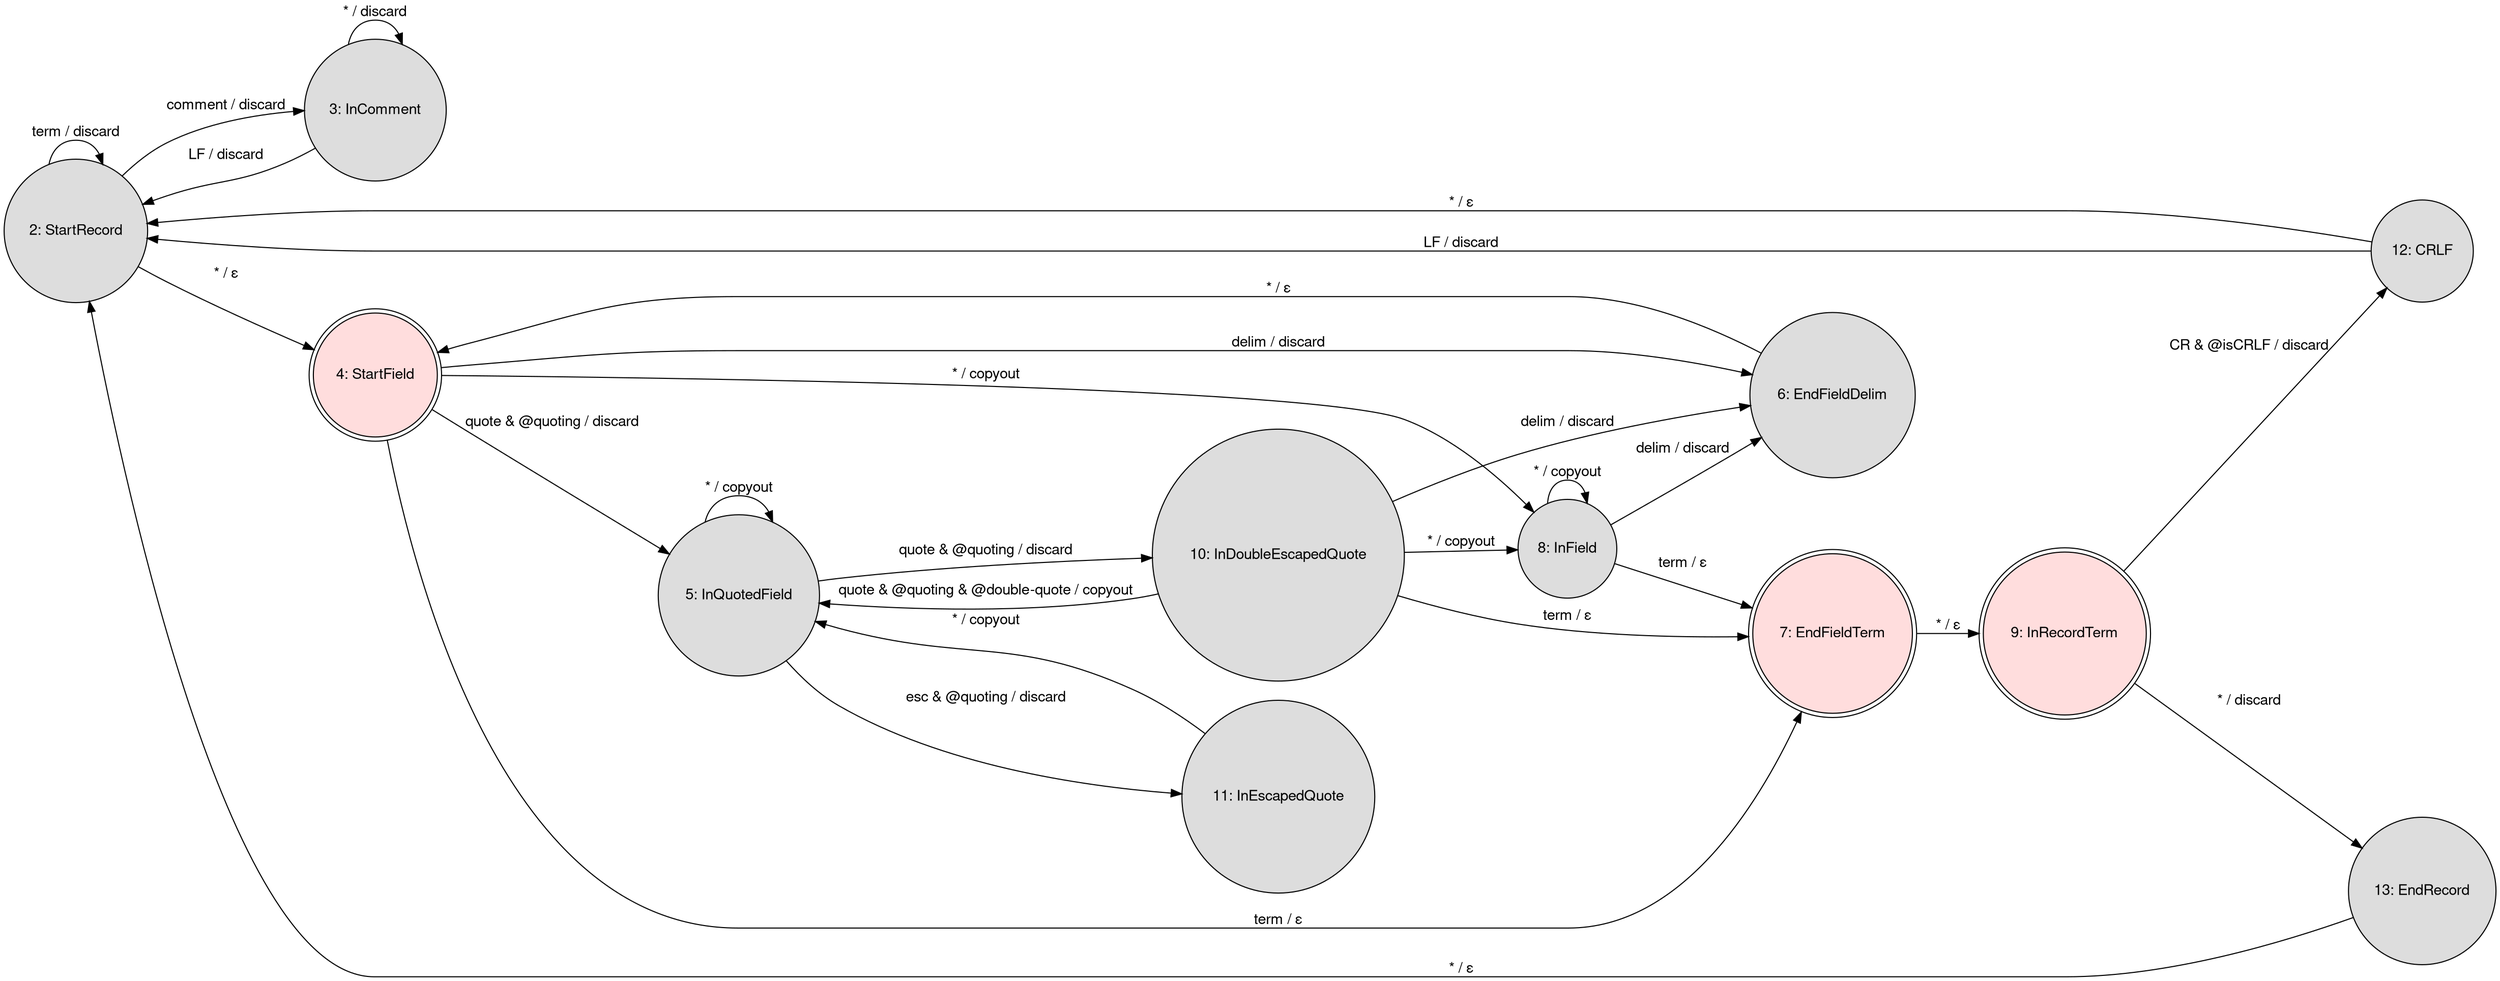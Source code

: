 digraph finite_state_machine {
  fontname="Helvetica,Arial,sans-serif"
  node [fontname="Helvetica,Arial,sans-serif"]
  edge [fontname="Helvetica,Arial,sans-serif"]
  rankdir=LR;
  node [shape = circle, style=filled, fillcolor="#dddddd"];

  2  [label="2: StartRecord"];
  3  [label="3: InComment"];
  4  [label="4: StartField", shape=doublecircle, fillcolor="#ffdddd"];
  8  [label="8: InField"];
  5  [label="5: InQuotedField"];
  6  [label="6: EndFieldDelim"];
  7  [label="7: EndFieldTerm", shape=doublecircle, fillcolor="#ffdddd"];
  9  [label="9: InRecordTerm", shape=doublecircle, fillcolor="#ffdddd"];
  11 [label="11: InEscapedQuote"];
  10 [label="10: InDoubleEscapedQuote"];
  12 [label="12: CRLF"];
  13 [label="13: EndRecord"];

  2  -> 2  [label="term / discard"];
  2  -> 3  [label="comment / discard"];
  2  -> 4  [label="* / ε"];

  3  -> 2  [label="LF / discard"];
  3  -> 3  [label="* / discard"];

  4  -> 5  [label="quote & @quoting / discard"];
  4  -> 6  [label="delim / discard"];
  4  -> 7  [label="term / ε"]
  4  -> 8  [label="* / copyout"];

  5  -> 5  [label="* / copyout"];
  5  -> 10 [label="quote & @quoting / discard"];
  5  -> 11 [label="esc & @quoting / discard"];

  6  -> 4  [label="* / ε"];

  7  -> 9  [label="* / ε"];

  8  -> 6  [label="delim / discard"];
  8  -> 7  [label="term / ε"]
  8  -> 8  [label="* / copyout"];

  9  -> 12 [label="CR & @isCRLF / discard"];
  9  -> 13 [label="* / discard"];

  10 -> 5  [label="quote & @quoting & @double-quote / copyout"];
  10 -> 6  [label="delim / discard"];
  10 -> 7  [label="term / ε"]
  10 -> 8  [label="* / copyout"];

  11 -> 5  [label="* / copyout"];

  12 -> 2  [label="* / ε"];
  12 -> 2  [label="LF / discard"];

  13 -> 2  [label="* / ε"];

}
